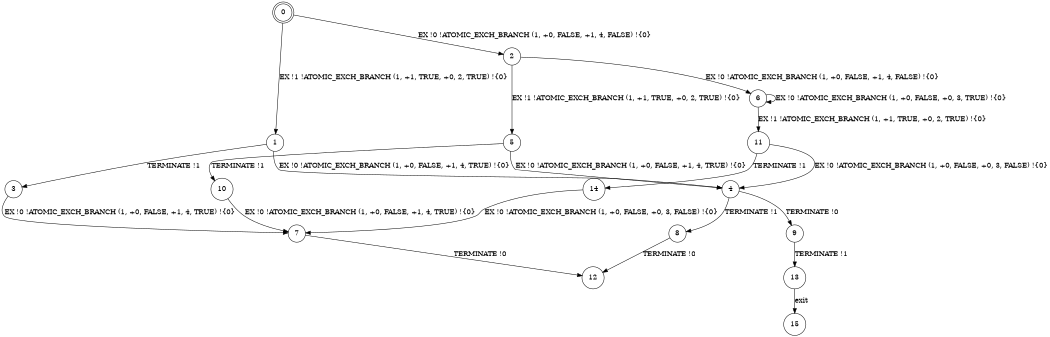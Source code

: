 digraph BCG {
size = "7, 10.5";
center = TRUE;
node [shape = circle];
0 [peripheries = 2];
0 -> 1 [label = "EX !1 !ATOMIC_EXCH_BRANCH (1, +1, TRUE, +0, 2, TRUE) !{0}"];
0 -> 2 [label = "EX !0 !ATOMIC_EXCH_BRANCH (1, +0, FALSE, +1, 4, FALSE) !{0}"];
1 -> 3 [label = "TERMINATE !1"];
1 -> 4 [label = "EX !0 !ATOMIC_EXCH_BRANCH (1, +0, FALSE, +1, 4, TRUE) !{0}"];
2 -> 5 [label = "EX !1 !ATOMIC_EXCH_BRANCH (1, +1, TRUE, +0, 2, TRUE) !{0}"];
2 -> 6 [label = "EX !0 !ATOMIC_EXCH_BRANCH (1, +0, FALSE, +1, 4, FALSE) !{0}"];
3 -> 7 [label = "EX !0 !ATOMIC_EXCH_BRANCH (1, +0, FALSE, +1, 4, TRUE) !{0}"];
4 -> 8 [label = "TERMINATE !1"];
4 -> 9 [label = "TERMINATE !0"];
5 -> 10 [label = "TERMINATE !1"];
5 -> 4 [label = "EX !0 !ATOMIC_EXCH_BRANCH (1, +0, FALSE, +1, 4, TRUE) !{0}"];
6 -> 11 [label = "EX !1 !ATOMIC_EXCH_BRANCH (1, +1, TRUE, +0, 2, TRUE) !{0}"];
6 -> 6 [label = "EX !0 !ATOMIC_EXCH_BRANCH (1, +0, FALSE, +0, 3, TRUE) !{0}"];
7 -> 12 [label = "TERMINATE !0"];
8 -> 12 [label = "TERMINATE !0"];
9 -> 13 [label = "TERMINATE !1"];
10 -> 7 [label = "EX !0 !ATOMIC_EXCH_BRANCH (1, +0, FALSE, +1, 4, TRUE) !{0}"];
11 -> 14 [label = "TERMINATE !1"];
11 -> 4 [label = "EX !0 !ATOMIC_EXCH_BRANCH (1, +0, FALSE, +0, 3, FALSE) !{0}"];
13 -> 15 [label = "exit"];
14 -> 7 [label = "EX !0 !ATOMIC_EXCH_BRANCH (1, +0, FALSE, +0, 3, FALSE) !{0}"];
}
